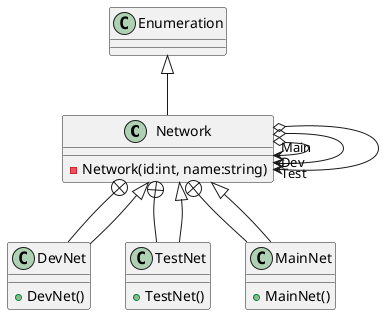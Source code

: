 @startuml
class Network {
    - Network(id:int, name:string)
}
class DevNet {
    + DevNet()
}
class TestNet {
    + TestNet()
}
class MainNet {
    + MainNet()
}
Enumeration <|-- Network
Network o-> "Main" Network
Network o-> "Test" Network
Network o-> "Dev" Network
Network +-- DevNet
Network <|-- DevNet
Network +-- TestNet
Network <|-- TestNet
Network +-- MainNet
Network <|-- MainNet
@enduml
